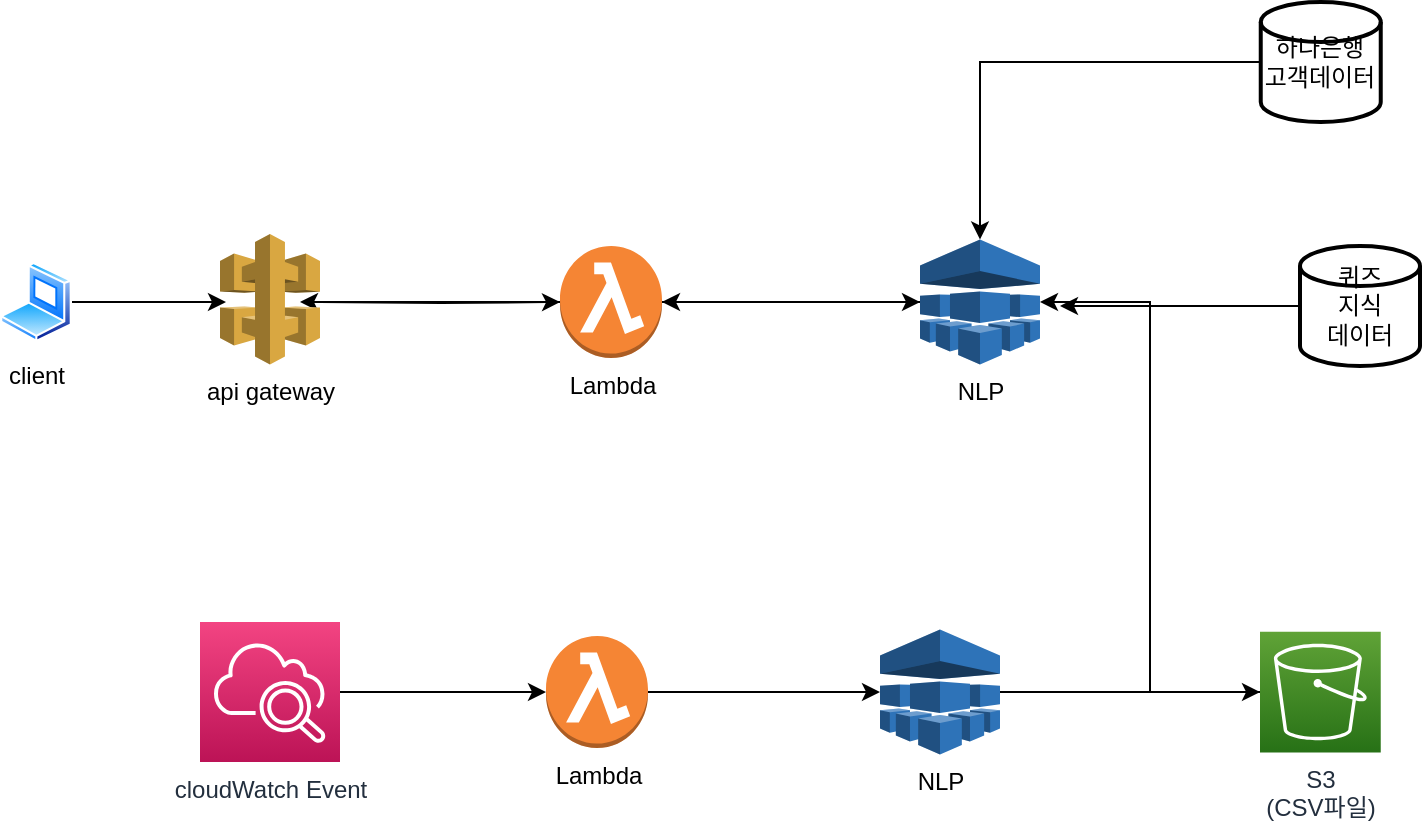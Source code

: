 <mxfile version="21.6.2" type="github">
  <diagram name="페이지-1" id="Tyd9hZyFMOXWsH-rBGiS">
    <mxGraphModel dx="954" dy="591" grid="1" gridSize="10" guides="1" tooltips="1" connect="1" arrows="1" fold="1" page="1" pageScale="1" pageWidth="827" pageHeight="1169" math="0" shadow="0">
      <root>
        <mxCell id="0" />
        <mxCell id="1" parent="0" />
        <mxCell id="UVQQwYrs-k6m4sM7kn-I-3" style="edgeStyle=orthogonalEdgeStyle;rounded=0;orthogonalLoop=1;jettySize=auto;html=1;exitX=1;exitY=0.5;exitDx=0;exitDy=0;entryX=0.06;entryY=0.5;entryDx=0;entryDy=0;entryPerimeter=0;" parent="1" source="UVQQwYrs-k6m4sM7kn-I-1" edge="1">
          <mxGeometry relative="1" as="geometry">
            <mxPoint x="203" y="200" as="targetPoint" />
          </mxGeometry>
        </mxCell>
        <mxCell id="UVQQwYrs-k6m4sM7kn-I-1" value="client" style="image;aspect=fixed;perimeter=ellipsePerimeter;html=1;align=center;shadow=0;dashed=0;spacingTop=3;image=img/lib/active_directory/laptop_client.svg;" parent="1" vertex="1">
          <mxGeometry x="90" y="180" width="36" height="40" as="geometry" />
        </mxCell>
        <mxCell id="UVQQwYrs-k6m4sM7kn-I-5" style="edgeStyle=orthogonalEdgeStyle;rounded=0;orthogonalLoop=1;jettySize=auto;html=1;entryX=0;entryY=0.5;entryDx=0;entryDy=0;entryPerimeter=0;" parent="1" target="UVQQwYrs-k6m4sM7kn-I-4" edge="1">
          <mxGeometry relative="1" as="geometry">
            <mxPoint x="250" y="200" as="sourcePoint" />
          </mxGeometry>
        </mxCell>
        <mxCell id="UVQQwYrs-k6m4sM7kn-I-7" style="edgeStyle=orthogonalEdgeStyle;rounded=0;orthogonalLoop=1;jettySize=auto;html=1;entryX=0;entryY=0.5;entryDx=0;entryDy=0;entryPerimeter=0;" parent="1" source="UVQQwYrs-k6m4sM7kn-I-4" target="UVQQwYrs-k6m4sM7kn-I-6" edge="1">
          <mxGeometry relative="1" as="geometry" />
        </mxCell>
        <mxCell id="UVQQwYrs-k6m4sM7kn-I-9" style="edgeStyle=orthogonalEdgeStyle;rounded=0;orthogonalLoop=1;jettySize=auto;html=1;entryX=0.8;entryY=0.5;entryDx=0;entryDy=0;entryPerimeter=0;" parent="1" source="UVQQwYrs-k6m4sM7kn-I-4" edge="1">
          <mxGeometry relative="1" as="geometry">
            <mxPoint x="240" y="200" as="targetPoint" />
          </mxGeometry>
        </mxCell>
        <mxCell id="UVQQwYrs-k6m4sM7kn-I-4" value="Lambda" style="outlineConnect=0;dashed=0;verticalLabelPosition=bottom;verticalAlign=top;align=center;html=1;shape=mxgraph.aws3.lambda_function;fillColor=#F58534;gradientColor=none;" parent="1" vertex="1">
          <mxGeometry x="370" y="172" width="51" height="56" as="geometry" />
        </mxCell>
        <mxCell id="UVQQwYrs-k6m4sM7kn-I-8" style="edgeStyle=orthogonalEdgeStyle;rounded=0;orthogonalLoop=1;jettySize=auto;html=1;" parent="1" source="UVQQwYrs-k6m4sM7kn-I-6" target="UVQQwYrs-k6m4sM7kn-I-4" edge="1">
          <mxGeometry relative="1" as="geometry" />
        </mxCell>
        <mxCell id="UVQQwYrs-k6m4sM7kn-I-6" value="NLP" style="outlineConnect=0;dashed=0;verticalLabelPosition=bottom;verticalAlign=top;align=center;html=1;shape=mxgraph.aws3.machine_learning;fillColor=#2E73B8;gradientColor=none;" parent="1" vertex="1">
          <mxGeometry x="550" y="168.75" width="60" height="62.5" as="geometry" />
        </mxCell>
        <mxCell id="UVQQwYrs-k6m4sM7kn-I-10" value="api gateway" style="outlineConnect=0;dashed=0;verticalLabelPosition=bottom;verticalAlign=top;align=center;html=1;shape=mxgraph.aws3.api_gateway;fillColor=#D9A741;gradientColor=none;" parent="1" vertex="1">
          <mxGeometry x="200" y="166" width="50" height="65.25" as="geometry" />
        </mxCell>
        <mxCell id="UW-qgVr8xCjvTnrVyX9t-3" style="edgeStyle=orthogonalEdgeStyle;rounded=0;orthogonalLoop=1;jettySize=auto;html=1;" edge="1" parent="1" source="UW-qgVr8xCjvTnrVyX9t-1" target="UW-qgVr8xCjvTnrVyX9t-2">
          <mxGeometry relative="1" as="geometry" />
        </mxCell>
        <mxCell id="UW-qgVr8xCjvTnrVyX9t-1" value="cloudWatch Event" style="sketch=0;points=[[0,0,0],[0.25,0,0],[0.5,0,0],[0.75,0,0],[1,0,0],[0,1,0],[0.25,1,0],[0.5,1,0],[0.75,1,0],[1,1,0],[0,0.25,0],[0,0.5,0],[0,0.75,0],[1,0.25,0],[1,0.5,0],[1,0.75,0]];points=[[0,0,0],[0.25,0,0],[0.5,0,0],[0.75,0,0],[1,0,0],[0,1,0],[0.25,1,0],[0.5,1,0],[0.75,1,0],[1,1,0],[0,0.25,0],[0,0.5,0],[0,0.75,0],[1,0.25,0],[1,0.5,0],[1,0.75,0]];outlineConnect=0;fontColor=#232F3E;gradientColor=#F34482;gradientDirection=north;fillColor=#BC1356;strokeColor=#ffffff;dashed=0;verticalLabelPosition=bottom;verticalAlign=top;align=center;html=1;fontSize=12;fontStyle=0;aspect=fixed;shape=mxgraph.aws4.resourceIcon;resIcon=mxgraph.aws4.cloudwatch_2;" vertex="1" parent="1">
          <mxGeometry x="190" y="360" width="70" height="70" as="geometry" />
        </mxCell>
        <mxCell id="UW-qgVr8xCjvTnrVyX9t-5" style="edgeStyle=orthogonalEdgeStyle;rounded=0;orthogonalLoop=1;jettySize=auto;html=1;entryX=0;entryY=0.5;entryDx=0;entryDy=0;entryPerimeter=0;" edge="1" parent="1" source="UW-qgVr8xCjvTnrVyX9t-2" target="UW-qgVr8xCjvTnrVyX9t-4">
          <mxGeometry relative="1" as="geometry" />
        </mxCell>
        <mxCell id="UW-qgVr8xCjvTnrVyX9t-2" value="Lambda" style="outlineConnect=0;dashed=0;verticalLabelPosition=bottom;verticalAlign=top;align=center;html=1;shape=mxgraph.aws3.lambda_function;fillColor=#F58534;gradientColor=none;" vertex="1" parent="1">
          <mxGeometry x="363" y="367" width="51" height="56" as="geometry" />
        </mxCell>
        <mxCell id="UW-qgVr8xCjvTnrVyX9t-7" style="edgeStyle=orthogonalEdgeStyle;rounded=0;orthogonalLoop=1;jettySize=auto;html=1;" edge="1" parent="1" source="UW-qgVr8xCjvTnrVyX9t-4" target="UW-qgVr8xCjvTnrVyX9t-6">
          <mxGeometry relative="1" as="geometry" />
        </mxCell>
        <mxCell id="UW-qgVr8xCjvTnrVyX9t-4" value="NLP" style="outlineConnect=0;dashed=0;verticalLabelPosition=bottom;verticalAlign=top;align=center;html=1;shape=mxgraph.aws3.machine_learning;fillColor=#2E73B8;gradientColor=none;" vertex="1" parent="1">
          <mxGeometry x="530" y="363.75" width="60" height="62.5" as="geometry" />
        </mxCell>
        <mxCell id="UW-qgVr8xCjvTnrVyX9t-9" style="edgeStyle=orthogonalEdgeStyle;rounded=0;orthogonalLoop=1;jettySize=auto;html=1;entryX=1;entryY=0.5;entryDx=0;entryDy=0;entryPerimeter=0;" edge="1" parent="1" source="UW-qgVr8xCjvTnrVyX9t-6" target="UVQQwYrs-k6m4sM7kn-I-6">
          <mxGeometry relative="1" as="geometry" />
        </mxCell>
        <mxCell id="UW-qgVr8xCjvTnrVyX9t-6" value="S3&lt;br&gt;(CSV파일)" style="sketch=0;points=[[0,0,0],[0.25,0,0],[0.5,0,0],[0.75,0,0],[1,0,0],[0,1,0],[0.25,1,0],[0.5,1,0],[0.75,1,0],[1,1,0],[0,0.25,0],[0,0.5,0],[0,0.75,0],[1,0.25,0],[1,0.5,0],[1,0.75,0]];outlineConnect=0;fontColor=#232F3E;gradientColor=#60A337;gradientDirection=north;fillColor=#277116;strokeColor=#ffffff;dashed=0;verticalLabelPosition=bottom;verticalAlign=top;align=center;html=1;fontSize=12;fontStyle=0;aspect=fixed;shape=mxgraph.aws4.resourceIcon;resIcon=mxgraph.aws4.s3;" vertex="1" parent="1">
          <mxGeometry x="720" y="364.82" width="60.37" height="60.37" as="geometry" />
        </mxCell>
        <mxCell id="UW-qgVr8xCjvTnrVyX9t-11" style="edgeStyle=orthogonalEdgeStyle;rounded=0;orthogonalLoop=1;jettySize=auto;html=1;entryX=0.5;entryY=0;entryDx=0;entryDy=0;entryPerimeter=0;" edge="1" parent="1" source="UW-qgVr8xCjvTnrVyX9t-10" target="UVQQwYrs-k6m4sM7kn-I-6">
          <mxGeometry relative="1" as="geometry" />
        </mxCell>
        <mxCell id="UW-qgVr8xCjvTnrVyX9t-10" value="하나은행 &lt;br&gt;고객데이터" style="strokeWidth=2;html=1;shape=mxgraph.flowchart.database;whiteSpace=wrap;" vertex="1" parent="1">
          <mxGeometry x="720.37" y="50" width="60" height="60" as="geometry" />
        </mxCell>
        <mxCell id="UW-qgVr8xCjvTnrVyX9t-13" style="edgeStyle=orthogonalEdgeStyle;rounded=0;orthogonalLoop=1;jettySize=auto;html=1;" edge="1" parent="1" source="UW-qgVr8xCjvTnrVyX9t-12">
          <mxGeometry relative="1" as="geometry">
            <mxPoint x="620" y="202" as="targetPoint" />
          </mxGeometry>
        </mxCell>
        <mxCell id="UW-qgVr8xCjvTnrVyX9t-12" value="퀴즈&lt;br&gt;지식&lt;br&gt;데이터" style="strokeWidth=2;html=1;shape=mxgraph.flowchart.database;whiteSpace=wrap;" vertex="1" parent="1">
          <mxGeometry x="740" y="172" width="60" height="60" as="geometry" />
        </mxCell>
      </root>
    </mxGraphModel>
  </diagram>
</mxfile>
